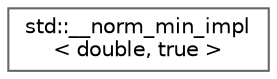digraph "Graphical Class Hierarchy"
{
 // LATEX_PDF_SIZE
  bgcolor="transparent";
  edge [fontname=Helvetica,fontsize=10,labelfontname=Helvetica,labelfontsize=10];
  node [fontname=Helvetica,fontsize=10,shape=box,height=0.2,width=0.4];
  rankdir="LR";
  Node0 [id="Node000000",label="std::__norm_min_impl\l\< double, true \>",height=0.2,width=0.4,color="grey40", fillcolor="white", style="filled",URL="$structstd_1_1____norm__min__impl_3_01double_00_01true_01_4.html",tooltip=" "];
}
